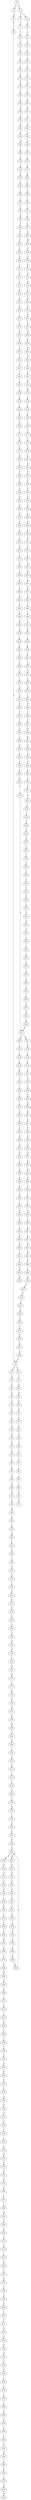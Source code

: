 strict digraph  {
	S0 -> S1 [ label = K ];
	S0 -> S2 [ label = S ];
	S1 -> S3 [ label = D ];
	S2 -> S4 [ label = S ];
	S2 -> S5 [ label = I ];
	S3 -> S6 [ label = E ];
	S4 -> S7 [ label = G ];
	S5 -> S8 [ label = A ];
	S6 -> S9 [ label = P ];
	S7 -> S10 [ label = V ];
	S8 -> S11 [ label = A ];
	S9 -> S12 [ label = K ];
	S9 -> S13 [ label = Q ];
	S10 -> S14 [ label = V ];
	S11 -> S15 [ label = L ];
	S12 -> S16 [ label = N ];
	S13 -> S17 [ label = V ];
	S14 -> S18 [ label = V ];
	S15 -> S19 [ label = I ];
	S16 -> S20 [ label = F ];
	S17 -> S21 [ label = D ];
	S18 -> S22 [ label = G ];
	S19 -> S23 [ label = L ];
	S20 -> S24 [ label = C ];
	S21 -> S25 [ label = M ];
	S22 -> S26 [ label = Y ];
	S23 -> S27 [ label = E ];
	S24 -> S28 [ label = Y ];
	S25 -> S29 [ label = S ];
	S26 -> S30 [ label = S ];
	S27 -> S31 [ label = N ];
	S28 -> S32 [ label = T ];
	S29 -> S33 [ label = H ];
	S30 -> S34 [ label = K ];
	S31 -> S35 [ label = W ];
	S32 -> S36 [ label = L ];
	S33 -> S37 [ label = R ];
	S34 -> S38 [ label = L ];
	S35 -> S39 [ label = G ];
	S36 -> S40 [ label = C ];
	S37 -> S41 [ label = A ];
	S38 -> S42 [ label = L ];
	S39 -> S43 [ label = D ];
	S40 -> S44 [ label = C ];
	S41 -> S45 [ label = D ];
	S42 -> S46 [ label = H ];
	S43 -> S47 [ label = W ];
	S44 -> S48 [ label = K ];
	S45 -> S49 [ label = E ];
	S46 -> S50 [ label = G ];
	S47 -> S51 [ label = L ];
	S48 -> S52 [ label = G ];
	S49 -> S53 [ label = L ];
	S50 -> S54 [ label = D ];
	S51 -> S55 [ label = D ];
	S52 -> S56 [ label = C ];
	S53 -> S57 [ label = V ];
	S54 -> S58 [ label = F ];
	S55 -> S59 [ label = L ];
	S56 -> S60 [ label = Y ];
	S57 -> S61 [ label = I ];
	S58 -> S62 [ label = M ];
	S59 -> S63 [ label = I ];
	S60 -> S64 [ label = H ];
	S61 -> S65 [ label = T ];
	S62 -> S66 [ label = E ];
	S63 -> S67 [ label = I ];
	S64 -> S68 [ label = R ];
	S65 -> S69 [ label = I ];
	S66 -> S70 [ label = K ];
	S67 -> S71 [ label = T ];
	S68 -> S72 [ label = D ];
	S69 -> S73 [ label = R ];
	S70 -> S74 [ label = E ];
	S71 -> S75 [ label = S ];
	S72 -> S76 [ label = F ];
	S73 -> S77 [ label = M ];
	S74 -> S78 [ label = N ];
	S75 -> S79 [ label = G ];
	S76 -> S80 [ label = H ];
	S78 -> S81 [ label = A ];
	S79 -> S82 [ label = I ];
	S80 -> S83 [ label = S ];
	S81 -> S84 [ label = A ];
	S82 -> S85 [ label = E ];
	S83 -> S86 [ label = A ];
	S84 -> S87 [ label = V ];
	S85 -> S88 [ label = L ];
	S86 -> S89 [ label = M ];
	S87 -> S90 [ label = L ];
	S88 -> S91 [ label = G ];
	S89 -> S92 [ label = F ];
	S90 -> S93 [ label = R ];
	S91 -> S94 [ label = Y ];
	S92 -> S95 [ label = V ];
	S93 -> S96 [ label = F ];
	S94 -> S97 [ label = Y ];
	S95 -> S98 [ label = G ];
	S96 -> S99 [ label = V ];
	S97 -> S100 [ label = D ];
	S98 -> S101 [ label = A ];
	S99 -> S102 [ label = S ];
	S100 -> S103 [ label = M ];
	S101 -> S104 [ label = G ];
	S102 -> S105 [ label = V ];
	S103 -> S106 [ label = T ];
	S104 -> S107 [ label = C ];
	S105 -> S108 [ label = P ];
	S106 -> S109 [ label = N ];
	S107 -> S110 [ label = E ];
	S108 -> S111 [ label = L ];
	S109 -> S112 [ label = R ];
	S110 -> S113 [ label = D ];
	S111 -> S114 [ label = G ];
	S112 -> S115 [ label = D ];
	S113 -> S116 [ label = S ];
	S114 -> S117 [ label = T ];
	S115 -> S118 [ label = F ];
	S116 -> S119 [ label = P ];
	S117 -> S120 [ label = K ];
	S118 -> S121 [ label = L ];
	S119 -> S122 [ label = C ];
	S120 -> S123 [ label = S ];
	S121 -> S124 [ label = E ];
	S122 -> S125 [ label = E ];
	S123 -> S126 [ label = A ];
	S124 -> S127 [ label = R ];
	S125 -> S128 [ label = R ];
	S126 -> S129 [ label = I ];
	S127 -> S130 [ label = K ];
	S128 -> S131 [ label = R ];
	S129 -> S132 [ label = L ];
	S130 -> S133 [ label = S ];
	S131 -> S134 [ label = L ];
	S132 -> S135 [ label = E ];
	S133 -> S136 [ label = M ];
	S134 -> S137 [ label = R ];
	S135 -> S138 [ label = R ];
	S136 -> S139 [ label = K ];
	S137 -> S140 [ label = S ];
	S138 -> S141 [ label = L ];
	S139 -> S142 [ label = N ];
	S140 -> S143 [ label = I ];
	S141 -> S144 [ label = Y ];
	S142 -> S145 [ label = N ];
	S143 -> S146 [ label = K ];
	S144 -> S147 [ label = H ];
	S145 -> S148 [ label = T ];
	S146 -> S149 [ label = G ];
	S147 -> S150 [ label = V ];
	S148 -> S151 [ label = K ];
	S149 -> S152 [ label = N ];
	S150 -> S153 [ label = T ];
	S151 -> S154 [ label = K ];
	S152 -> S155 [ label = E ];
	S153 -> S156 [ label = T ];
	S154 -> S157 [ label = N ];
	S155 -> S158 [ label = D ];
	S156 -> S159 [ label = K ];
	S157 -> S160 [ label = R ];
	S158 -> S161 [ label = V ];
	S159 -> S162 [ label = S ];
	S160 -> S163 [ label = S ];
	S161 -> S164 [ label = K ];
	S162 -> S165 [ label = P ];
	S163 -> S166 [ label = N ];
	S164 -> S167 [ label = Y ];
	S165 -> S168 [ label = E ];
	S166 -> S169 [ label = V ];
	S167 -> S170 [ label = Y ];
	S168 -> S171 [ label = I ];
	S169 -> S172 [ label = S ];
	S170 -> S173 [ label = K ];
	S171 -> S174 [ label = Q ];
	S172 -> S175 [ label = L ];
	S173 -> S176 [ label = L ];
	S174 -> S177 [ label = E ];
	S175 -> S178 [ label = N ];
	S176 -> S179 [ label = V ];
	S177 -> S180 [ label = R ];
	S178 -> S181 [ label = F ];
	S179 -> S182 [ label = A ];
	S180 -> S183 [ label = I ];
	S181 -> S184 [ label = A ];
	S182 -> S185 [ label = L ];
	S183 -> S186 [ label = Y ];
	S184 -> S187 [ label = S ];
	S185 -> S188 [ label = K ];
	S186 -> S189 [ label = I ];
	S187 -> S190 [ label = V ];
	S188 -> S191 [ label = V ];
	S189 -> S192 [ label = A ];
	S190 -> S193 [ label = P ];
	S191 -> S194 [ label = K ];
	S192 -> S195 [ label = D ];
	S193 -> S196 [ label = I ];
	S194 -> S197 [ label = K ];
	S195 -> S198 [ label = G ];
	S196 -> S199 [ label = G ];
	S197 -> S200 [ label = R ];
	S198 -> S201 [ label = N ];
	S199 -> S202 [ label = L ];
	S200 -> S203 [ label = K ];
	S201 -> S204 [ label = H ];
	S202 -> S205 [ label = T ];
	S203 -> S206 [ label = K ];
	S203 -> S207 [ label = H ];
	S204 -> S208 [ label = A ];
	S205 -> S209 [ label = S ];
	S206 -> S210 [ label = A ];
	S207 -> S211 [ label = K ];
	S208 -> S212 [ label = C ];
	S209 -> S213 [ label = S ];
	S210 -> S214 [ label = G ];
	S211 -> S215 [ label = N ];
	S212 -> S216 [ label = H ];
	S213 -> S217 [ label = L ];
	S214 -> S218 [ label = G ];
	S215 -> S219 [ label = K ];
	S216 -> S220 [ label = I ];
	S217 -> S221 [ label = L ];
	S218 -> S222 [ label = R ];
	S219 -> S223 [ label = K ];
	S220 -> S224 [ label = N ];
	S221 -> S225 [ label = S ];
	S222 -> S226 [ label = L ];
	S223 -> S227 [ label = P ];
	S224 -> S228 [ label = L ];
	S225 -> S229 [ label = R ];
	S226 -> S230 [ label = R ];
	S227 -> S231 [ label = T ];
	S228 -> S232 [ label = V ];
	S229 -> S233 [ label = I ];
	S230 -> S234 [ label = L ];
	S231 -> S235 [ label = T ];
	S232 -> S236 [ label = P ];
	S233 -> S237 [ label = S ];
	S234 -> S238 [ label = V ];
	S235 -> S239 [ label = Y ];
	S236 -> S240 [ label = K ];
	S237 -> S241 [ label = G ];
	S238 -> S242 [ label = L ];
	S239 -> S243 [ label = S ];
	S240 -> S244 [ label = D ];
	S241 -> S245 [ label = I ];
	S242 -> S246 [ label = H ];
	S243 -> S247 [ label = K ];
	S244 -> S248 [ label = S ];
	S245 -> S249 [ label = T ];
	S246 -> S250 [ label = L ];
	S247 -> S251 [ label = K ];
	S248 -> S252 [ label = E ];
	S249 -> S253 [ label = T ];
	S250 -> S254 [ label = T ];
	S251 -> S255 [ label = K ];
	S252 -> S256 [ label = R ];
	S253 -> S257 [ label = K ];
	S254 -> S258 [ label = S ];
	S255 -> S259 [ label = R ];
	S256 -> S260 [ label = L ];
	S257 -> S261 [ label = I ];
	S258 -> S262 [ label = E ];
	S259 -> S203 [ label = K ];
	S260 -> S263 [ label = A ];
	S261 -> S264 [ label = P ];
	S262 -> S265 [ label = K ];
	S263 -> S266 [ label = S ];
	S264 -> S267 [ label = D ];
	S265 -> S268 [ label = Q ];
	S266 -> S269 [ label = K ];
	S267 -> S270 [ label = I ];
	S268 -> S271 [ label = I ];
	S269 -> S272 [ label = V ];
	S270 -> S273 [ label = D ];
	S271 -> S274 [ label = N ];
	S272 -> S275 [ label = T ];
	S273 -> S276 [ label = D ];
	S274 -> S277 [ label = Y ];
	S275 -> S278 [ label = A ];
	S276 -> S279 [ label = M ];
	S277 -> S280 [ label = D ];
	S278 -> S281 [ label = G ];
	S279 -> S282 [ label = I ];
	S280 -> S283 [ label = S ];
	S281 -> S284 [ label = S ];
	S282 -> S285 [ label = H ];
	S283 -> S286 [ label = L ];
	S284 -> S287 [ label = T ];
	S285 -> S288 [ label = L ];
	S286 -> S289 [ label = T ];
	S287 -> S290 [ label = I ];
	S288 -> S291 [ label = T ];
	S289 -> S292 [ label = R ];
	S290 -> S293 [ label = G ];
	S291 -> S294 [ label = D ];
	S292 -> S295 [ label = G ];
	S293 -> S296 [ label = I ];
	S294 -> S297 [ label = K ];
	S295 -> S298 [ label = D ];
	S296 -> S299 [ label = D ];
	S297 -> S300 [ label = N ];
	S298 -> S301 [ label = E ];
	S299 -> S302 [ label = S ];
	S300 -> S303 [ label = Y ];
	S301 -> S304 [ label = L ];
	S302 -> S305 [ label = C ];
	S303 -> S306 [ label = G ];
	S304 -> S307 [ label = Q ];
	S305 -> S308 [ label = V ];
	S306 -> S309 [ label = L ];
	S307 -> S310 [ label = K ];
	S308 -> S311 [ label = W ];
	S309 -> S312 [ label = Y ];
	S310 -> S313 [ label = G ];
	S311 -> S314 [ label = D ];
	S312 -> S315 [ label = V ];
	S313 -> S316 [ label = A ];
	S314 -> S317 [ label = D ];
	S315 -> S318 [ label = N ];
	S316 -> S319 [ label = F ];
	S317 -> S320 [ label = Q ];
	S317 -> S321 [ label = N ];
	S318 -> S322 [ label = L ];
	S319 -> S323 [ label = I ];
	S320 -> S324 [ label = L ];
	S321 -> S325 [ label = L ];
	S322 -> S326 [ label = K ];
	S323 -> S327 [ label = L ];
	S324 -> S328 [ label = T ];
	S325 -> S329 [ label = A ];
	S326 -> S330 [ label = P ];
	S327 -> S331 [ label = R ];
	S328 -> S332 [ label = A ];
	S329 -> S333 [ label = A ];
	S330 -> S334 [ label = K ];
	S331 -> S335 [ label = Q ];
	S332 -> S336 [ label = G ];
	S333 -> S337 [ label = G ];
	S334 -> S338 [ label = D ];
	S335 -> S339 [ label = Q ];
	S336 -> S340 [ label = A ];
	S337 -> S341 [ label = G ];
	S338 -> S342 [ label = V ];
	S339 -> S343 [ label = D ];
	S340 -> S344 [ label = Y ];
	S341 -> S345 [ label = F ];
	S342 -> S346 [ label = I ];
	S343 -> S347 [ label = P ];
	S344 -> S348 [ label = T ];
	S345 -> S349 [ label = K ];
	S346 -> S350 [ label = K ];
	S347 -> S351 [ label = P ];
	S348 -> S352 [ label = L ];
	S349 -> S353 [ label = M ];
	S350 -> S354 [ label = T ];
	S351 -> S355 [ label = I ];
	S352 -> S356 [ label = Q ];
	S353 -> S357 [ label = E ];
	S354 -> S358 [ label = A ];
	S355 -> S359 [ label = G ];
	S356 -> S360 [ label = L ];
	S357 -> S361 [ label = L ];
	S358 -> S362 [ label = C ];
	S359 -> S363 [ label = E ];
	S360 -> S364 [ label = I ];
	S361 -> S365 [ label = F ];
	S362 -> S366 [ label = K ];
	S363 -> S367 [ label = K ];
	S364 -> S368 [ label = K ];
	S365 -> S369 [ label = K ];
	S366 -> S370 [ label = L ];
	S367 -> S371 [ label = D ];
	S368 -> S372 [ label = D ];
	S369 -> S373 [ label = G ];
	S370 -> S374 [ label = V ];
	S371 -> S375 [ label = Q ];
	S372 -> S376 [ label = E ];
	S373 -> S377 [ label = M ];
	S374 -> S378 [ label = S ];
	S375 -> S379 [ label = I ];
	S376 -> S380 [ label = V ];
	S377 -> S381 [ label = R ];
	S378 -> S382 [ label = G ];
	S379 -> S383 [ label = K ];
	S380 -> S384 [ label = H ];
	S381 -> S385 [ label = K ];
	S382 -> S386 [ label = S ];
	S383 -> S387 [ label = A ];
	S384 -> S388 [ label = S ];
	S385 -> S389 [ label = D ];
	S386 -> S390 [ label = V ];
	S387 -> S391 [ label = K ];
	S388 -> S392 [ label = S ];
	S389 -> S393 [ label = D ];
	S390 -> S394 [ label = L ];
	S391 -> S395 [ label = V ];
	S392 -> S396 [ label = N ];
	S393 -> S397 [ label = I ];
	S394 -> S398 [ label = G ];
	S395 -> S399 [ label = N ];
	S396 -> S400 [ label = L ];
	S397 -> S401 [ label = T ];
	S398 -> S402 [ label = L ];
	S399 -> S403 [ label = E ];
	S400 -> S404 [ label = Q ];
	S401 -> S405 [ label = Q ];
	S402 -> S406 [ label = D ];
	S403 -> S407 [ label = I ];
	S404 -> S408 [ label = F ];
	S405 -> S409 [ label = V ];
	S406 -> S410 [ label = Q ];
	S407 -> S411 [ label = T ];
	S408 -> S412 [ label = L ];
	S409 -> S413 [ label = L ];
	S410 -> S414 [ label = V ];
	S411 -> S415 [ label = D ];
	S412 -> S416 [ label = R ];
	S413 -> S417 [ label = L ];
	S414 -> S418 [ label = V ];
	S415 -> S419 [ label = S ];
	S416 -> S420 [ label = D ];
	S417 -> S421 [ label = N ];
	S418 -> S422 [ label = W ];
	S419 -> S423 [ label = P ];
	S420 -> S424 [ label = I ];
	S421 -> S425 [ label = K ];
	S422 -> S426 [ label = D ];
	S423 -> S427 [ label = E ];
	S424 -> S428 [ label = T ];
	S425 -> S429 [ label = E ];
	S426 -> S317 [ label = D ];
	S427 -> S430 [ label = V ];
	S428 -> S431 [ label = H ];
	S429 -> S432 [ label = I ];
	S430 -> S433 [ label = E ];
	S431 -> S434 [ label = W ];
	S432 -> S435 [ label = Q ];
	S433 -> S436 [ label = L ];
	S435 -> S437 [ label = D ];
	S436 -> S438 [ label = T ];
	S437 -> S439 [ label = K ];
	S438 -> S440 [ label = I ];
	S439 -> S441 [ label = L ];
	S440 -> S442 [ label = T ];
	S441 -> S443 [ label = D ];
	S442 -> S444 [ label = K ];
	S443 -> S445 [ label = R ];
	S444 -> S446 [ label = G ];
	S445 -> S447 [ label = V ];
	S446 -> S448 [ label = T ];
	S447 -> S449 [ label = K ];
	S448 -> S450 [ label = L ];
	S449 -> S451 [ label = D ];
	S450 -> S452 [ label = T ];
	S451 -> S453 [ label = E ];
	S452 -> S454 [ label = K ];
	S453 -> S9 [ label = P ];
	S454 -> S455 [ label = V ];
	S455 -> S456 [ label = F ];
	S456 -> S457 [ label = I ];
	S457 -> S458 [ label = Q ];
	S458 -> S459 [ label = M ];
}
